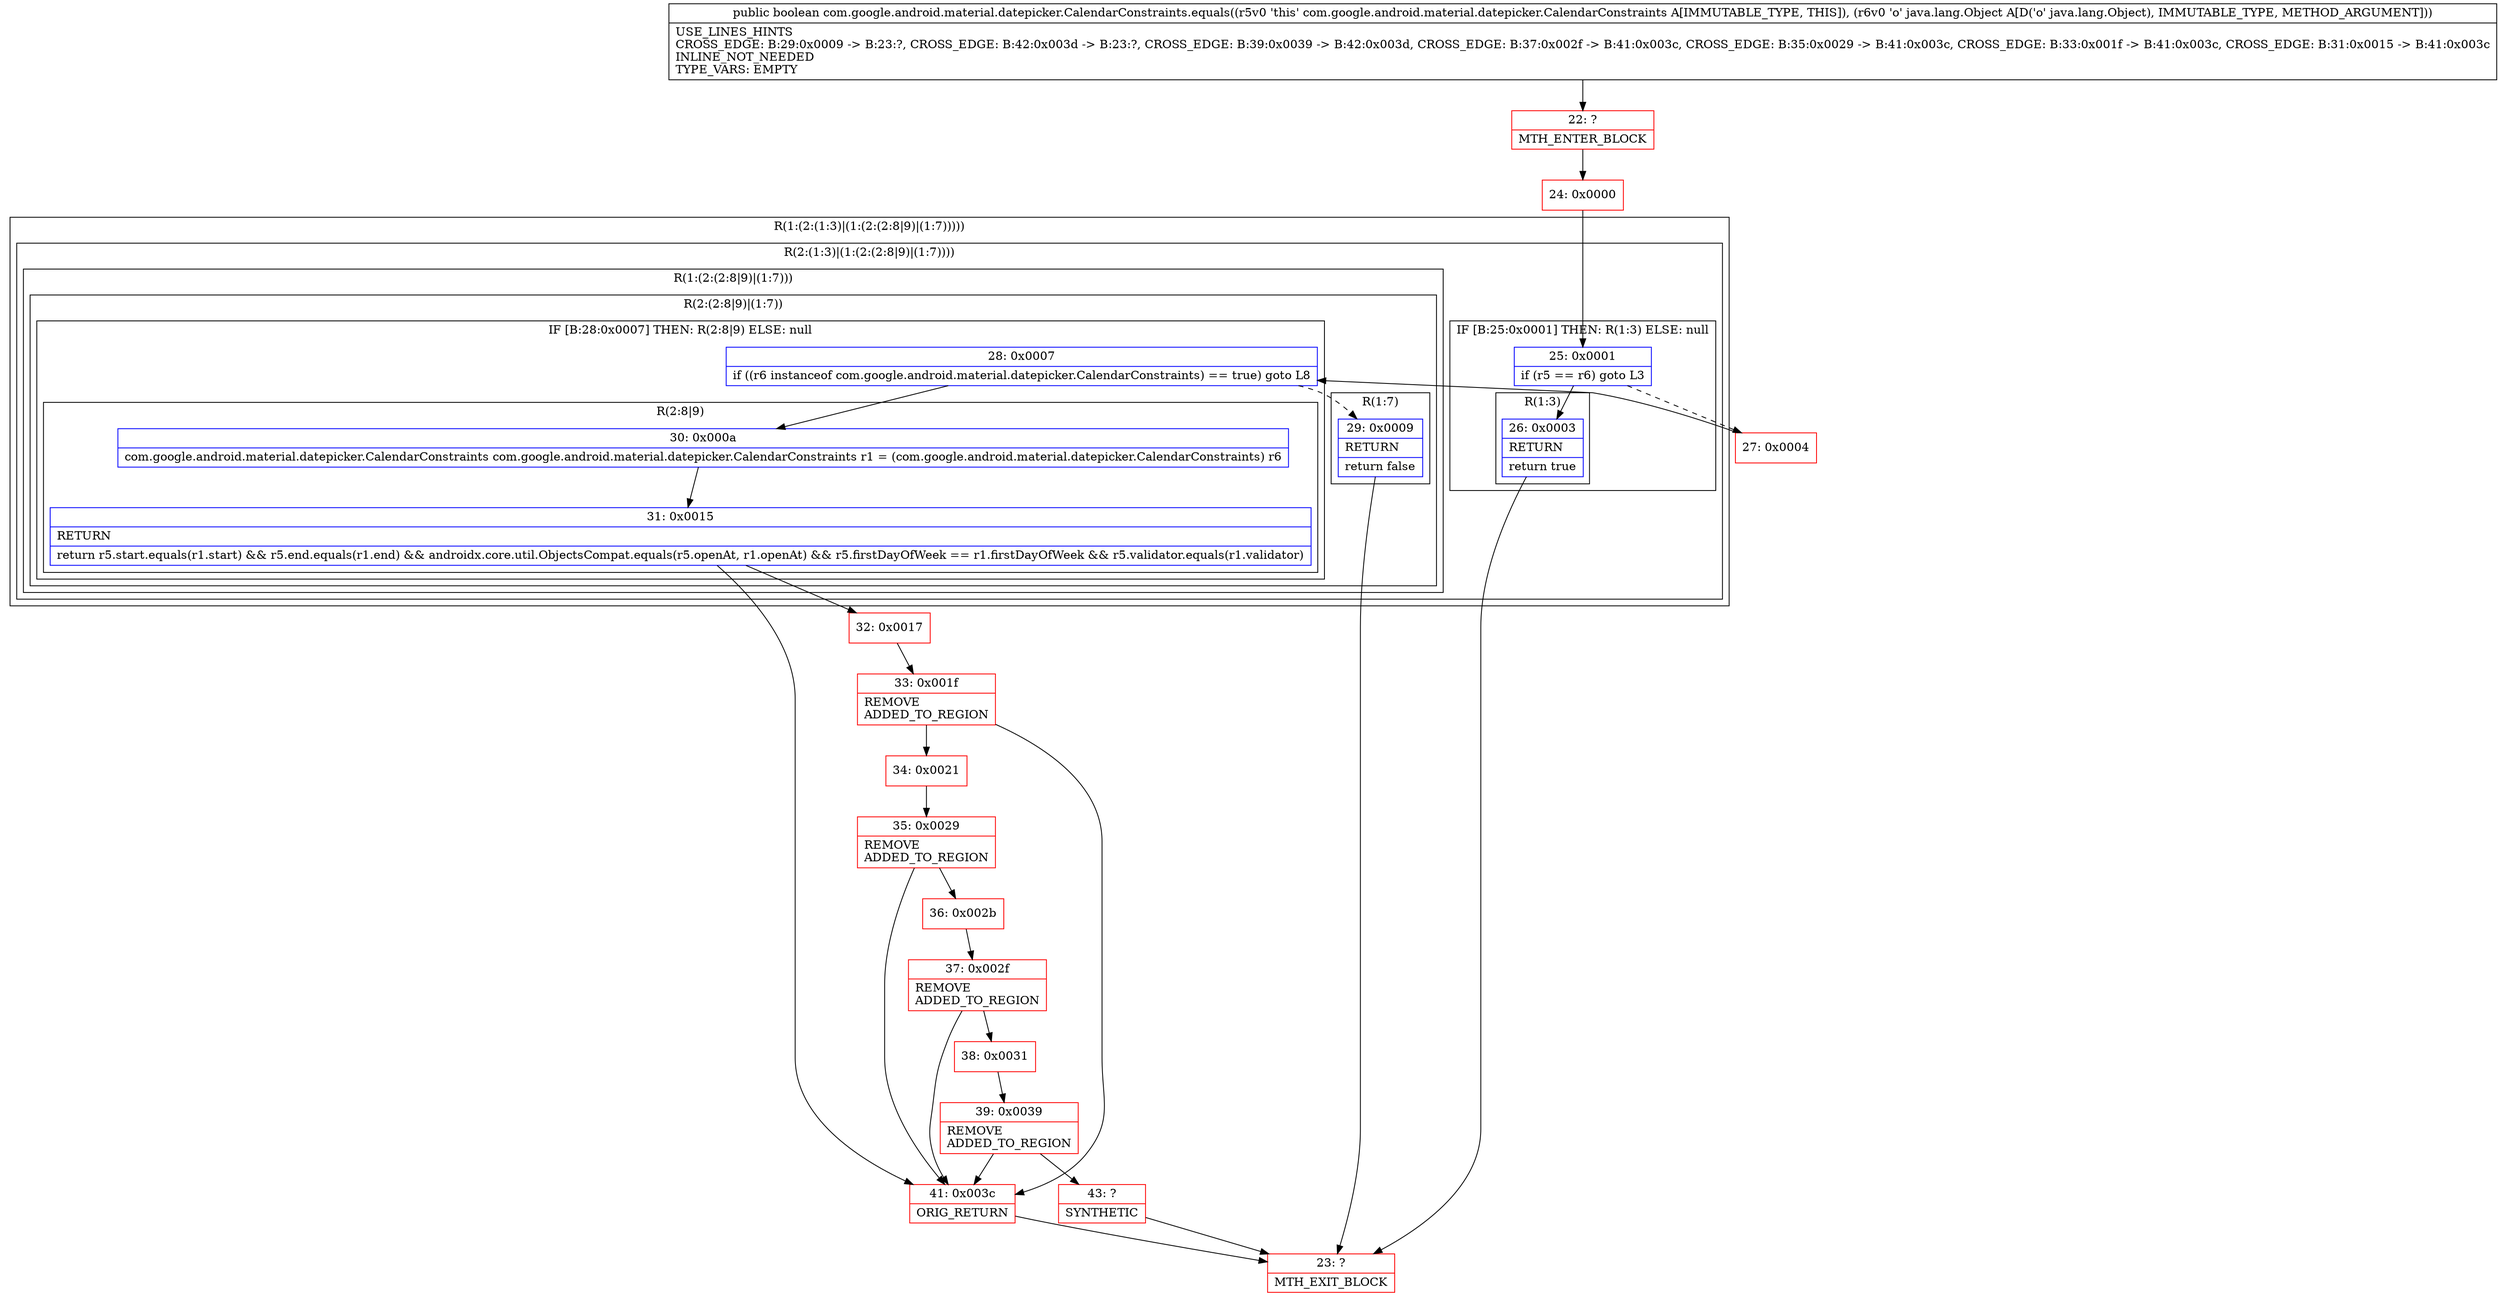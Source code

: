 digraph "CFG forcom.google.android.material.datepicker.CalendarConstraints.equals(Ljava\/lang\/Object;)Z" {
subgraph cluster_Region_845628575 {
label = "R(1:(2:(1:3)|(1:(2:(2:8|9)|(1:7)))))";
node [shape=record,color=blue];
subgraph cluster_Region_2134854261 {
label = "R(2:(1:3)|(1:(2:(2:8|9)|(1:7))))";
node [shape=record,color=blue];
subgraph cluster_IfRegion_1189570030 {
label = "IF [B:25:0x0001] THEN: R(1:3) ELSE: null";
node [shape=record,color=blue];
Node_25 [shape=record,label="{25\:\ 0x0001|if (r5 == r6) goto L3\l}"];
subgraph cluster_Region_531160161 {
label = "R(1:3)";
node [shape=record,color=blue];
Node_26 [shape=record,label="{26\:\ 0x0003|RETURN\l|return true\l}"];
}
}
subgraph cluster_Region_392376503 {
label = "R(1:(2:(2:8|9)|(1:7)))";
node [shape=record,color=blue];
subgraph cluster_Region_311082188 {
label = "R(2:(2:8|9)|(1:7))";
node [shape=record,color=blue];
subgraph cluster_IfRegion_1874817894 {
label = "IF [B:28:0x0007] THEN: R(2:8|9) ELSE: null";
node [shape=record,color=blue];
Node_28 [shape=record,label="{28\:\ 0x0007|if ((r6 instanceof com.google.android.material.datepicker.CalendarConstraints) == true) goto L8\l}"];
subgraph cluster_Region_416013120 {
label = "R(2:8|9)";
node [shape=record,color=blue];
Node_30 [shape=record,label="{30\:\ 0x000a|com.google.android.material.datepicker.CalendarConstraints com.google.android.material.datepicker.CalendarConstraints r1 = (com.google.android.material.datepicker.CalendarConstraints) r6\l}"];
Node_31 [shape=record,label="{31\:\ 0x0015|RETURN\l|return r5.start.equals(r1.start) && r5.end.equals(r1.end) && androidx.core.util.ObjectsCompat.equals(r5.openAt, r1.openAt) && r5.firstDayOfWeek == r1.firstDayOfWeek && r5.validator.equals(r1.validator)\l}"];
}
}
subgraph cluster_Region_908976420 {
label = "R(1:7)";
node [shape=record,color=blue];
Node_29 [shape=record,label="{29\:\ 0x0009|RETURN\l|return false\l}"];
}
}
}
}
}
Node_22 [shape=record,color=red,label="{22\:\ ?|MTH_ENTER_BLOCK\l}"];
Node_24 [shape=record,color=red,label="{24\:\ 0x0000}"];
Node_23 [shape=record,color=red,label="{23\:\ ?|MTH_EXIT_BLOCK\l}"];
Node_27 [shape=record,color=red,label="{27\:\ 0x0004}"];
Node_32 [shape=record,color=red,label="{32\:\ 0x0017}"];
Node_33 [shape=record,color=red,label="{33\:\ 0x001f|REMOVE\lADDED_TO_REGION\l}"];
Node_34 [shape=record,color=red,label="{34\:\ 0x0021}"];
Node_35 [shape=record,color=red,label="{35\:\ 0x0029|REMOVE\lADDED_TO_REGION\l}"];
Node_36 [shape=record,color=red,label="{36\:\ 0x002b}"];
Node_37 [shape=record,color=red,label="{37\:\ 0x002f|REMOVE\lADDED_TO_REGION\l}"];
Node_38 [shape=record,color=red,label="{38\:\ 0x0031}"];
Node_39 [shape=record,color=red,label="{39\:\ 0x0039|REMOVE\lADDED_TO_REGION\l}"];
Node_43 [shape=record,color=red,label="{43\:\ ?|SYNTHETIC\l}"];
Node_41 [shape=record,color=red,label="{41\:\ 0x003c|ORIG_RETURN\l}"];
MethodNode[shape=record,label="{public boolean com.google.android.material.datepicker.CalendarConstraints.equals((r5v0 'this' com.google.android.material.datepicker.CalendarConstraints A[IMMUTABLE_TYPE, THIS]), (r6v0 'o' java.lang.Object A[D('o' java.lang.Object), IMMUTABLE_TYPE, METHOD_ARGUMENT]))  | USE_LINES_HINTS\lCROSS_EDGE: B:29:0x0009 \-\> B:23:?, CROSS_EDGE: B:42:0x003d \-\> B:23:?, CROSS_EDGE: B:39:0x0039 \-\> B:42:0x003d, CROSS_EDGE: B:37:0x002f \-\> B:41:0x003c, CROSS_EDGE: B:35:0x0029 \-\> B:41:0x003c, CROSS_EDGE: B:33:0x001f \-\> B:41:0x003c, CROSS_EDGE: B:31:0x0015 \-\> B:41:0x003c\lINLINE_NOT_NEEDED\lTYPE_VARS: EMPTY\l}"];
MethodNode -> Node_22;Node_25 -> Node_26;
Node_25 -> Node_27[style=dashed];
Node_26 -> Node_23;
Node_28 -> Node_29[style=dashed];
Node_28 -> Node_30;
Node_30 -> Node_31;
Node_31 -> Node_32;
Node_31 -> Node_41;
Node_29 -> Node_23;
Node_22 -> Node_24;
Node_24 -> Node_25;
Node_27 -> Node_28;
Node_32 -> Node_33;
Node_33 -> Node_34;
Node_33 -> Node_41;
Node_34 -> Node_35;
Node_35 -> Node_36;
Node_35 -> Node_41;
Node_36 -> Node_37;
Node_37 -> Node_38;
Node_37 -> Node_41;
Node_38 -> Node_39;
Node_39 -> Node_41;
Node_39 -> Node_43;
Node_43 -> Node_23;
Node_41 -> Node_23;
}

